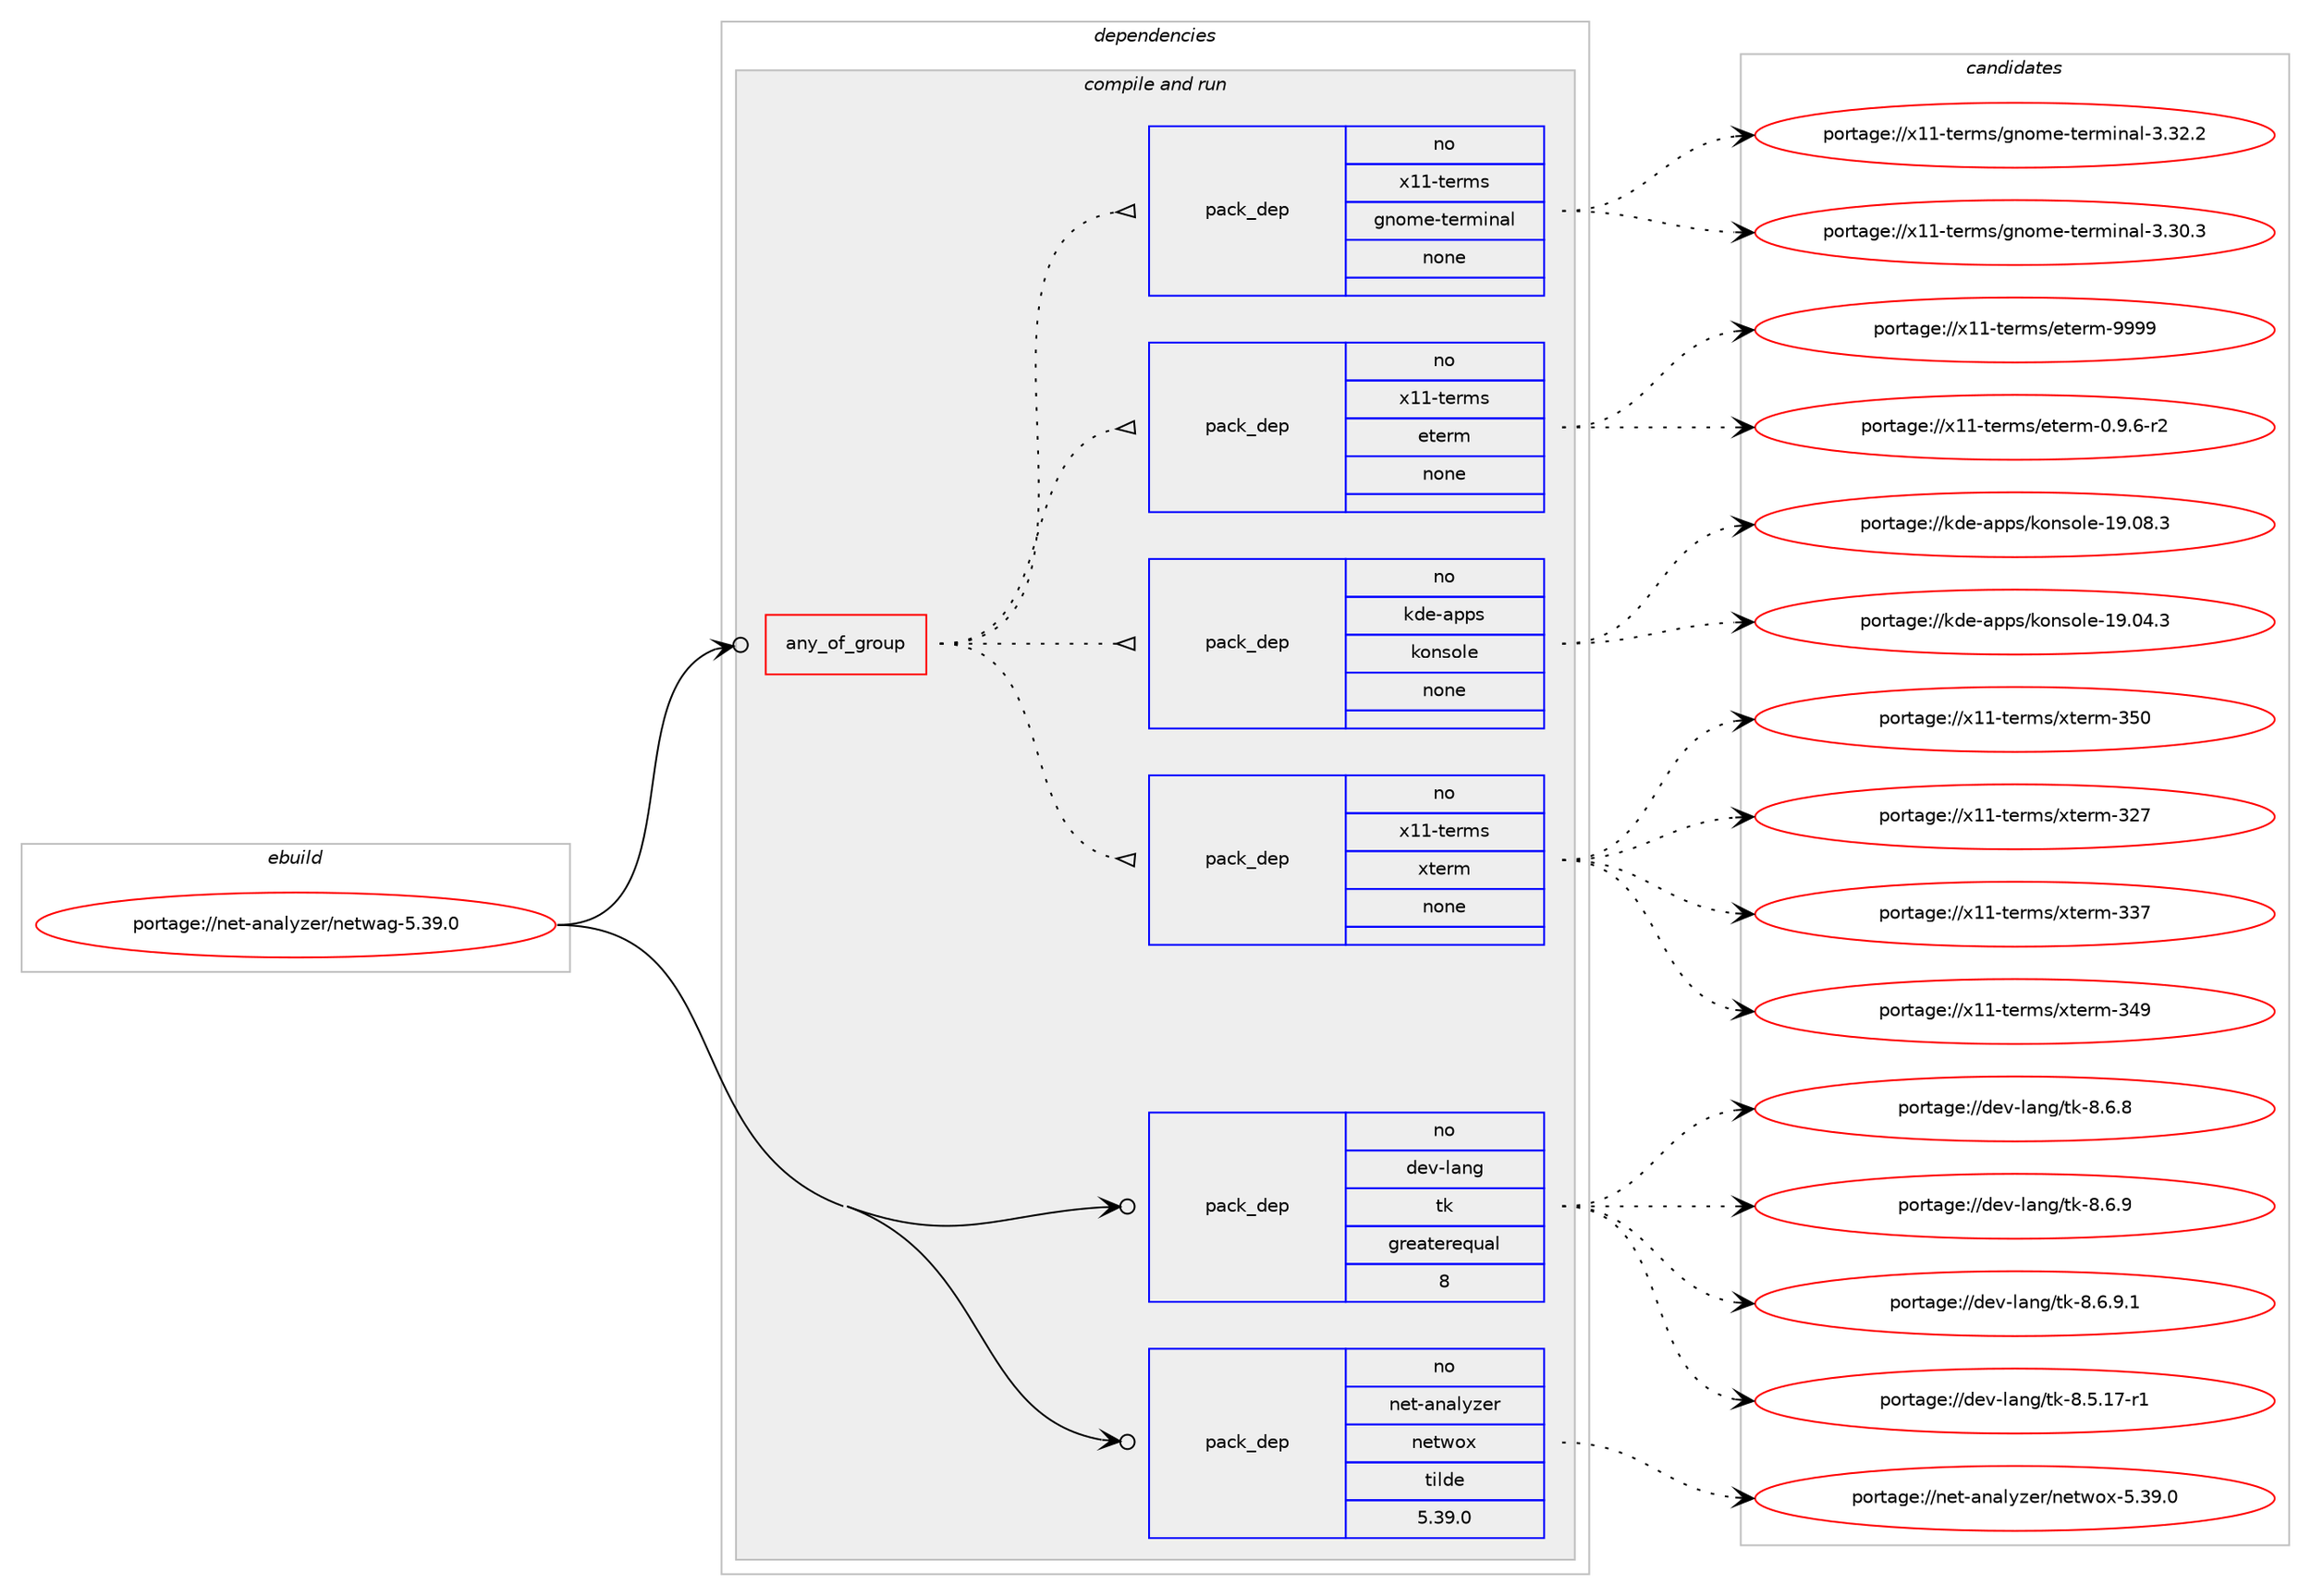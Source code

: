 digraph prolog {

# *************
# Graph options
# *************

newrank=true;
concentrate=true;
compound=true;
graph [rankdir=LR,fontname=Helvetica,fontsize=10,ranksep=1.5];#, ranksep=2.5, nodesep=0.2];
edge  [arrowhead=vee];
node  [fontname=Helvetica,fontsize=10];

# **********
# The ebuild
# **********

subgraph cluster_leftcol {
color=gray;
rank=same;
label=<<i>ebuild</i>>;
id [label="portage://net-analyzer/netwag-5.39.0", color=red, width=4, href="../net-analyzer/netwag-5.39.0.svg"];
}

# ****************
# The dependencies
# ****************

subgraph cluster_midcol {
color=gray;
label=<<i>dependencies</i>>;
subgraph cluster_compile {
fillcolor="#eeeeee";
style=filled;
label=<<i>compile</i>>;
}
subgraph cluster_compileandrun {
fillcolor="#eeeeee";
style=filled;
label=<<i>compile and run</i>>;
subgraph any5565 {
dependency347508 [label=<<TABLE BORDER="0" CELLBORDER="1" CELLSPACING="0" CELLPADDING="4"><TR><TD CELLPADDING="10">any_of_group</TD></TR></TABLE>>, shape=none, color=red];subgraph pack255141 {
dependency347509 [label=<<TABLE BORDER="0" CELLBORDER="1" CELLSPACING="0" CELLPADDING="4" WIDTH="220"><TR><TD ROWSPAN="6" CELLPADDING="30">pack_dep</TD></TR><TR><TD WIDTH="110">no</TD></TR><TR><TD>x11-terms</TD></TR><TR><TD>xterm</TD></TR><TR><TD>none</TD></TR><TR><TD></TD></TR></TABLE>>, shape=none, color=blue];
}
dependency347508:e -> dependency347509:w [weight=20,style="dotted",arrowhead="oinv"];
subgraph pack255142 {
dependency347510 [label=<<TABLE BORDER="0" CELLBORDER="1" CELLSPACING="0" CELLPADDING="4" WIDTH="220"><TR><TD ROWSPAN="6" CELLPADDING="30">pack_dep</TD></TR><TR><TD WIDTH="110">no</TD></TR><TR><TD>kde-apps</TD></TR><TR><TD>konsole</TD></TR><TR><TD>none</TD></TR><TR><TD></TD></TR></TABLE>>, shape=none, color=blue];
}
dependency347508:e -> dependency347510:w [weight=20,style="dotted",arrowhead="oinv"];
subgraph pack255143 {
dependency347511 [label=<<TABLE BORDER="0" CELLBORDER="1" CELLSPACING="0" CELLPADDING="4" WIDTH="220"><TR><TD ROWSPAN="6" CELLPADDING="30">pack_dep</TD></TR><TR><TD WIDTH="110">no</TD></TR><TR><TD>x11-terms</TD></TR><TR><TD>eterm</TD></TR><TR><TD>none</TD></TR><TR><TD></TD></TR></TABLE>>, shape=none, color=blue];
}
dependency347508:e -> dependency347511:w [weight=20,style="dotted",arrowhead="oinv"];
subgraph pack255144 {
dependency347512 [label=<<TABLE BORDER="0" CELLBORDER="1" CELLSPACING="0" CELLPADDING="4" WIDTH="220"><TR><TD ROWSPAN="6" CELLPADDING="30">pack_dep</TD></TR><TR><TD WIDTH="110">no</TD></TR><TR><TD>x11-terms</TD></TR><TR><TD>gnome-terminal</TD></TR><TR><TD>none</TD></TR><TR><TD></TD></TR></TABLE>>, shape=none, color=blue];
}
dependency347508:e -> dependency347512:w [weight=20,style="dotted",arrowhead="oinv"];
}
id:e -> dependency347508:w [weight=20,style="solid",arrowhead="odotvee"];
subgraph pack255145 {
dependency347513 [label=<<TABLE BORDER="0" CELLBORDER="1" CELLSPACING="0" CELLPADDING="4" WIDTH="220"><TR><TD ROWSPAN="6" CELLPADDING="30">pack_dep</TD></TR><TR><TD WIDTH="110">no</TD></TR><TR><TD>dev-lang</TD></TR><TR><TD>tk</TD></TR><TR><TD>greaterequal</TD></TR><TR><TD>8</TD></TR></TABLE>>, shape=none, color=blue];
}
id:e -> dependency347513:w [weight=20,style="solid",arrowhead="odotvee"];
subgraph pack255146 {
dependency347514 [label=<<TABLE BORDER="0" CELLBORDER="1" CELLSPACING="0" CELLPADDING="4" WIDTH="220"><TR><TD ROWSPAN="6" CELLPADDING="30">pack_dep</TD></TR><TR><TD WIDTH="110">no</TD></TR><TR><TD>net-analyzer</TD></TR><TR><TD>netwox</TD></TR><TR><TD>tilde</TD></TR><TR><TD>5.39.0</TD></TR></TABLE>>, shape=none, color=blue];
}
id:e -> dependency347514:w [weight=20,style="solid",arrowhead="odotvee"];
}
subgraph cluster_run {
fillcolor="#eeeeee";
style=filled;
label=<<i>run</i>>;
}
}

# **************
# The candidates
# **************

subgraph cluster_choices {
rank=same;
color=gray;
label=<<i>candidates</i>>;

subgraph choice255141 {
color=black;
nodesep=1;
choiceportage1204949451161011141091154712011610111410945515055 [label="portage://x11-terms/xterm-327", color=red, width=4,href="../x11-terms/xterm-327.svg"];
choiceportage1204949451161011141091154712011610111410945515155 [label="portage://x11-terms/xterm-337", color=red, width=4,href="../x11-terms/xterm-337.svg"];
choiceportage1204949451161011141091154712011610111410945515257 [label="portage://x11-terms/xterm-349", color=red, width=4,href="../x11-terms/xterm-349.svg"];
choiceportage1204949451161011141091154712011610111410945515348 [label="portage://x11-terms/xterm-350", color=red, width=4,href="../x11-terms/xterm-350.svg"];
dependency347509:e -> choiceportage1204949451161011141091154712011610111410945515055:w [style=dotted,weight="100"];
dependency347509:e -> choiceportage1204949451161011141091154712011610111410945515155:w [style=dotted,weight="100"];
dependency347509:e -> choiceportage1204949451161011141091154712011610111410945515257:w [style=dotted,weight="100"];
dependency347509:e -> choiceportage1204949451161011141091154712011610111410945515348:w [style=dotted,weight="100"];
}
subgraph choice255142 {
color=black;
nodesep=1;
choiceportage1071001014597112112115471071111101151111081014549574648524651 [label="portage://kde-apps/konsole-19.04.3", color=red, width=4,href="../kde-apps/konsole-19.04.3.svg"];
choiceportage1071001014597112112115471071111101151111081014549574648564651 [label="portage://kde-apps/konsole-19.08.3", color=red, width=4,href="../kde-apps/konsole-19.08.3.svg"];
dependency347510:e -> choiceportage1071001014597112112115471071111101151111081014549574648524651:w [style=dotted,weight="100"];
dependency347510:e -> choiceportage1071001014597112112115471071111101151111081014549574648564651:w [style=dotted,weight="100"];
}
subgraph choice255143 {
color=black;
nodesep=1;
choiceportage120494945116101114109115471011161011141094548465746544511450 [label="portage://x11-terms/eterm-0.9.6-r2", color=red, width=4,href="../x11-terms/eterm-0.9.6-r2.svg"];
choiceportage120494945116101114109115471011161011141094557575757 [label="portage://x11-terms/eterm-9999", color=red, width=4,href="../x11-terms/eterm-9999.svg"];
dependency347511:e -> choiceportage120494945116101114109115471011161011141094548465746544511450:w [style=dotted,weight="100"];
dependency347511:e -> choiceportage120494945116101114109115471011161011141094557575757:w [style=dotted,weight="100"];
}
subgraph choice255144 {
color=black;
nodesep=1;
choiceportage12049494511610111410911547103110111109101451161011141091051109710845514651484651 [label="portage://x11-terms/gnome-terminal-3.30.3", color=red, width=4,href="../x11-terms/gnome-terminal-3.30.3.svg"];
choiceportage12049494511610111410911547103110111109101451161011141091051109710845514651504650 [label="portage://x11-terms/gnome-terminal-3.32.2", color=red, width=4,href="../x11-terms/gnome-terminal-3.32.2.svg"];
dependency347512:e -> choiceportage12049494511610111410911547103110111109101451161011141091051109710845514651484651:w [style=dotted,weight="100"];
dependency347512:e -> choiceportage12049494511610111410911547103110111109101451161011141091051109710845514651504650:w [style=dotted,weight="100"];
}
subgraph choice255145 {
color=black;
nodesep=1;
choiceportage100101118451089711010347116107455646534649554511449 [label="portage://dev-lang/tk-8.5.17-r1", color=red, width=4,href="../dev-lang/tk-8.5.17-r1.svg"];
choiceportage100101118451089711010347116107455646544656 [label="portage://dev-lang/tk-8.6.8", color=red, width=4,href="../dev-lang/tk-8.6.8.svg"];
choiceportage100101118451089711010347116107455646544657 [label="portage://dev-lang/tk-8.6.9", color=red, width=4,href="../dev-lang/tk-8.6.9.svg"];
choiceportage1001011184510897110103471161074556465446574649 [label="portage://dev-lang/tk-8.6.9.1", color=red, width=4,href="../dev-lang/tk-8.6.9.1.svg"];
dependency347513:e -> choiceportage100101118451089711010347116107455646534649554511449:w [style=dotted,weight="100"];
dependency347513:e -> choiceportage100101118451089711010347116107455646544656:w [style=dotted,weight="100"];
dependency347513:e -> choiceportage100101118451089711010347116107455646544657:w [style=dotted,weight="100"];
dependency347513:e -> choiceportage1001011184510897110103471161074556465446574649:w [style=dotted,weight="100"];
}
subgraph choice255146 {
color=black;
nodesep=1;
choiceportage1101011164597110971081211221011144711010111611911112045534651574648 [label="portage://net-analyzer/netwox-5.39.0", color=red, width=4,href="../net-analyzer/netwox-5.39.0.svg"];
dependency347514:e -> choiceportage1101011164597110971081211221011144711010111611911112045534651574648:w [style=dotted,weight="100"];
}
}

}
